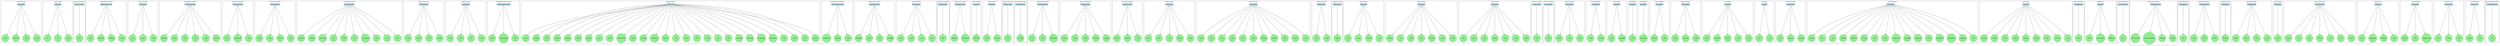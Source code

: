 digraph CallGraph {
ranksep=5;
nodesep=0.5;
node [fontname=Arial];
edge [fontname=Arial];
subgraph cluster_ActorsController {
	label="ActorsController";
ActorsController -> Graph_ActorsController_0;
ActorsController [shape=box, style=filled, fillcolor=lightblue  , color=white];
Graph_ActorsController_0 [shape=circle, style=filled , fillcolor=lightgreen , label=_Graph , width=1.5, height=0.5 , color=white]; 
ActorsController -> Document_ActorsController_1;
ActorsController [shape=box, style=filled, fillcolor=lightblue  , color=white];
Document_ActorsController_1 [shape=circle, style=filled , fillcolor=lightgreen , label=_Document , width=1.5, height=0.5 , color=white]; 
ActorsController -> User_ActorsController_2;
ActorsController [shape=box, style=filled, fillcolor=lightblue  , color=white];
User_ActorsController_2 [shape=circle, style=filled , fillcolor=lightgreen , label=_User , width=1.5, height=0.5 , color=white]; 
ActorsController -> Group_ActorsController_3;
ActorsController [shape=box, style=filled, fillcolor=lightblue  , color=white];
Group_ActorsController_3 [shape=circle, style=filled , fillcolor=lightgreen , label=_Group , width=1.5, height=0.5 , color=white]; 
}
subgraph cluster_ActsController {
	label="ActsController";
ActsController -> Act_ActsController_0;
ActsController [shape=box, style=filled, fillcolor=lightblue  , color=white];
Act_ActsController_0 [shape=circle, style=filled , fillcolor=lightgreen , label=_Act , width=1.5, height=0.5 , color=white]; 
ActsController -> Act_ActsController_1;
ActsController [shape=box, style=filled, fillcolor=lightblue  , color=white];
Act_ActsController_1 [shape=circle, style=filled , fillcolor=lightgreen , label=_Act , width=1.5, height=0.5 , color=white]; 
ActsController -> Event_ActsController_2;
ActsController [shape=box, style=filled, fillcolor=lightblue  , color=white];
Event_ActsController_2 [shape=circle, style=filled , fillcolor=lightgreen , label=_Event , width=1.5, height=0.5 , color=white]; 
}
subgraph cluster_ApproversController {
	label="ApproversController";
ApproversController -> User_ApproversController_0;
ApproversController [shape=box, style=filled, fillcolor=lightblue  , color=white];
User_ApproversController_0 [shape=circle, style=filled , fillcolor=lightgreen , label=_User , width=1.5, height=0.5 , color=white]; 
}
subgraph cluster_AttachmentsController {
	label="AttachmentsController";
}
subgraph cluster_AuditElementsController {
	label="AuditElementsController";
AuditElementsController -> Audit_AuditElementsController_0;
AuditElementsController [shape=box, style=filled, fillcolor=lightblue  , color=white];
Audit_AuditElementsController_0 [shape=circle, style=filled , fillcolor=lightgreen , label=_Audit , width=1.5, height=0.5 , color=white]; 
AuditElementsController -> AuditElement_AuditElementsController_1;
AuditElementsController [shape=box, style=filled, fillcolor=lightblue  , color=white];
AuditElement_AuditElementsController_1 [shape=circle, style=filled , fillcolor=lightgreen , label=_AuditElement , width=1.5, height=0.5 , color=white]; 
AuditElementsController -> FieldValue_AuditElementsController_2;
AuditElementsController [shape=box, style=filled, fillcolor=lightblue  , color=white];
FieldValue_AuditElementsController_2 [shape=circle, style=filled , fillcolor=lightgreen , label=_FieldValue , width=1.5, height=0.5 , color=white]; 
AuditElementsController -> User_AuditElementsController_3;
AuditElementsController [shape=box, style=filled, fillcolor=lightblue  , color=white];
User_AuditElementsController_3 [shape=circle, style=filled , fillcolor=lightgreen , label=_User , width=1.5, height=0.5 , color=white]; 
}
subgraph cluster_AuditsController {
	label="AuditsController";
AuditsController -> Audit_AuditsController_0;
AuditsController [shape=box, style=filled, fillcolor=lightblue  , color=white];
Audit_AuditsController_0 [shape=circle, style=filled , fillcolor=lightgreen , label=_Audit , width=1.5, height=0.5 , color=white]; 
AuditsController -> Audit_AuditsController_1;
AuditsController [shape=box, style=filled, fillcolor=lightblue  , color=white];
Audit_AuditsController_1 [shape=circle, style=filled , fillcolor=lightgreen , label=_Audit , width=1.5, height=0.5 , color=white]; 
AuditsController -> Event_AuditsController_2;
AuditsController [shape=box, style=filled, fillcolor=lightblue  , color=white];
Event_AuditsController_2 [shape=circle, style=filled , fillcolor=lightgreen , label=_Event , width=1.5, height=0.5 , color=white]; 
}
subgraph cluster_CentralDashboardController {
	label="CentralDashboardController";
}
subgraph cluster_ContributionsController {
	label="ContributionsController";
ContributionsController -> Contribution_ContributionsController_0;
ContributionsController [shape=box, style=filled, fillcolor=lightblue  , color=white];
Contribution_ContributionsController_0 [shape=circle, style=filled , fillcolor=lightgreen , label=_Contribution , width=1.5, height=0.5 , color=white]; 
ContributionsController -> Graph_ContributionsController_1;
ContributionsController [shape=box, style=filled, fillcolor=lightblue  , color=white];
Graph_ContributionsController_1 [shape=circle, style=filled , fillcolor=lightgreen , label=_Graph , width=1.5, height=0.5 , color=white]; 
ContributionsController -> Event_ContributionsController_2;
ContributionsController [shape=box, style=filled, fillcolor=lightblue  , color=white];
Event_ContributionsController_2 [shape=circle, style=filled , fillcolor=lightgreen , label=_Event , width=1.5, height=0.5 , color=white]; 
ContributionsController -> Act_ContributionsController_3;
ContributionsController [shape=box, style=filled, fillcolor=lightblue  , color=white];
Act_ContributionsController_3 [shape=circle, style=filled , fillcolor=lightgreen , label=_Act , width=1.5, height=0.5 , color=white]; 
ContributionsController -> Audit_ContributionsController_4;
ContributionsController [shape=box, style=filled, fillcolor=lightblue  , color=white];
Audit_ContributionsController_4 [shape=circle, style=filled , fillcolor=lightgreen , label=_Audit , width=1.5, height=0.5 , color=white]; 
ContributionsController -> Document_ContributionsController_5;
ContributionsController [shape=box, style=filled, fillcolor=lightblue  , color=white];
Document_ContributionsController_5 [shape=circle, style=filled , fillcolor=lightgreen , label=_Document , width=1.5, height=0.5 , color=white]; 
}
subgraph cluster_ContributorsController {
	label="ContributorsController";
ContributorsController -> User_ContributorsController_0;
ContributorsController [shape=box, style=filled, fillcolor=lightblue  , color=white];
User_ContributorsController_0 [shape=circle, style=filled , fillcolor=lightgreen , label=_User , width=1.5, height=0.5 , color=white]; 
ContributorsController -> NewNotification_ContributorsController_1;
ContributorsController [shape=box, style=filled, fillcolor=lightblue  , color=white];
NewNotification_ContributorsController_1 [shape=circle, style=filled , fillcolor=lightgreen , label=_NewNotification , width=1.5, height=0.5 , color=white]; 
ContributorsController -> User_ContributorsController_2;
ContributorsController [shape=box, style=filled, fillcolor=lightblue  , color=white];
User_ContributorsController_2 [shape=circle, style=filled , fillcolor=lightgreen , label=_User , width=1.5, height=0.5 , color=white]; 
}
subgraph cluster_DashboardController {
	label="DashboardController";
}
subgraph cluster_DirectoriesController {
	label="DirectoriesController";
DirectoriesController -> Directory_DirectoriesController_0;
DirectoriesController [shape=box, style=filled, fillcolor=lightblue  , color=white];
Directory_DirectoriesController_0 [shape=circle, style=filled , fillcolor=lightgreen , label=_Directory , width=1.5, height=0.5 , color=white]; 
DirectoriesController -> Graph_DirectoriesController_1;
DirectoriesController [shape=box, style=filled, fillcolor=lightblue  , color=white];
Graph_DirectoriesController_1 [shape=circle, style=filled , fillcolor=lightgreen , label=_Graph , width=1.5, height=0.5 , color=white]; 
DirectoriesController -> Document_DirectoriesController_2;
DirectoriesController [shape=box, style=filled, fillcolor=lightblue  , color=white];
Document_DirectoriesController_2 [shape=circle, style=filled , fillcolor=lightgreen , label=_Document , width=1.5, height=0.5 , color=white]; 
DirectoriesController -> Group_DirectoriesController_3;
DirectoriesController [shape=box, style=filled, fillcolor=lightblue  , color=white];
Group_DirectoriesController_3 [shape=circle, style=filled , fillcolor=lightgreen , label=_Group , width=1.5, height=0.5 , color=white]; 
}
subgraph cluster_DocumentsController {
	label="DocumentsController";
DocumentsController -> Document_DocumentsController_0;
DocumentsController [shape=box, style=filled, fillcolor=lightblue  , color=white];
Document_DocumentsController_0 [shape=circle, style=filled , fillcolor=lightgreen , label=_Document , width=1.5, height=0.5 , color=white]; 
DocumentsController -> Document_DocumentsController_1;
DocumentsController [shape=box, style=filled, fillcolor=lightblue  , color=white];
Document_DocumentsController_1 [shape=circle, style=filled , fillcolor=lightgreen , label=_Document , width=1.5, height=0.5 , color=white]; 
DocumentsController -> DocumentsLog_DocumentsController_2;
DocumentsController [shape=box, style=filled, fillcolor=lightblue  , color=white];
DocumentsLog_DocumentsController_2 [shape=circle, style=filled , fillcolor=lightgreen , label=_DocumentsLog , width=1.5, height=0.5 , color=white]; 
DocumentsController -> User_DocumentsController_3;
DocumentsController [shape=box, style=filled, fillcolor=lightblue  , color=white];
User_DocumentsController_3 [shape=circle, style=filled , fillcolor=lightgreen , label=_User , width=1.5, height=0.5 , color=white]; 
DocumentsController -> Group_DocumentsController_4;
DocumentsController [shape=box, style=filled, fillcolor=lightblue  , color=white];
Group_DocumentsController_4 [shape=circle, style=filled , fillcolor=lightgreen , label=_Group , width=1.5, height=0.5 , color=white]; 
DocumentsController -> Tag_DocumentsController_5;
DocumentsController [shape=box, style=filled, fillcolor=lightblue  , color=white];
Tag_DocumentsController_5 [shape=circle, style=filled , fillcolor=lightgreen , label=_Tag , width=1.5, height=0.5 , color=white]; 
DocumentsController -> Groupdocument_DocumentsController_6;
DocumentsController [shape=box, style=filled, fillcolor=lightblue  , color=white];
Groupdocument_DocumentsController_6 [shape=circle, style=filled , fillcolor=lightgreen , label=_Groupdocument , width=1.5, height=0.5 , color=white]; 
DocumentsController -> Event_DocumentsController_7;
DocumentsController [shape=box, style=filled, fillcolor=lightblue  , color=white];
Event_DocumentsController_7 [shape=circle, style=filled , fillcolor=lightgreen , label=_Event , width=1.5, height=0.5 , color=white]; 
DocumentsController -> Act_DocumentsController_8;
DocumentsController [shape=box, style=filled, fillcolor=lightblue  , color=white];
Act_DocumentsController_8 [shape=circle, style=filled , fillcolor=lightgreen , label=_Act , width=1.5, height=0.5 , color=white]; 
DocumentsController -> Risk_DocumentsController_9;
DocumentsController [shape=box, style=filled, fillcolor=lightblue  , color=white];
Risk_DocumentsController_9 [shape=circle, style=filled , fillcolor=lightgreen , label=_Risk , width=1.5, height=0.5 , color=white]; 
}
subgraph cluster_ElementsController {
	label="ElementsController";
ElementsController -> Graph_ElementsController_0;
ElementsController [shape=box, style=filled, fillcolor=lightblue  , color=white];
Graph_ElementsController_0 [shape=circle, style=filled , fillcolor=lightgreen , label=_Graph , width=1.5, height=0.5 , color=white]; 
ElementsController -> Element_ElementsController_1;
ElementsController [shape=box, style=filled, fillcolor=lightblue  , color=white];
Element_ElementsController_1 [shape=circle, style=filled , fillcolor=lightgreen , label=_Element , width=1.5, height=0.5 , color=white]; 
ElementsController -> Color_ElementsController_2;
ElementsController [shape=box, style=filled, fillcolor=lightblue  , color=white];
Color_ElementsController_2 [shape=circle, style=filled , fillcolor=lightgreen , label=_Color , width=1.5, height=0.5 , color=white]; 
ElementsController -> Pastille_ElementsController_3;
ElementsController [shape=box, style=filled, fillcolor=lightblue  , color=white];
Pastille_ElementsController_3 [shape=circle, style=filled , fillcolor=lightgreen , label=_Pastille , width=1.5, height=0.5 , color=white]; 
}
subgraph cluster_EventsController {
	label="EventsController";
EventsController -> Event_EventsController_0;
EventsController [shape=box, style=filled, fillcolor=lightblue  , color=white];
Event_EventsController_0 [shape=circle, style=filled , fillcolor=lightgreen , label=_Event , width=1.5, height=0.5 , color=white]; 
EventsController -> Event_EventsController_1;
EventsController [shape=box, style=filled, fillcolor=lightblue  , color=white];
Event_EventsController_1 [shape=circle, style=filled , fillcolor=lightgreen , label=_Event , width=1.5, height=0.5 , color=white]; 
EventsController -> Act_EventsController_2;
EventsController [shape=box, style=filled, fillcolor=lightblue  , color=white];
Act_EventsController_2 [shape=circle, style=filled , fillcolor=lightgreen , label=_Act , width=1.5, height=0.5 , color=white]; 
EventsController -> Audit_EventsController_3;
EventsController [shape=box, style=filled, fillcolor=lightblue  , color=white];
Audit_EventsController_3 [shape=circle, style=filled , fillcolor=lightgreen , label=_Audit , width=1.5, height=0.5 , color=white]; 
}
subgraph cluster_FavoritesController {
	label="FavoritesController";
}
subgraph cluster_GraphBackgroundsController {
	label="GraphBackgroundsController";
GraphBackgroundsController -> Graph_GraphBackgroundsController_0;
GraphBackgroundsController [shape=box, style=filled, fillcolor=lightblue  , color=white];
Graph_GraphBackgroundsController_0 [shape=circle, style=filled , fillcolor=lightgreen , label=_Graph , width=1.5, height=0.5 , color=white]; 
GraphBackgroundsController -> GraphBackground_GraphBackgroundsController_1;
GraphBackgroundsController [shape=box, style=filled, fillcolor=lightblue  , color=white];
GraphBackground_GraphBackgroundsController_1 [shape=circle, style=filled , fillcolor=lightgreen , label=_GraphBackground , width=1.5, height=0.5 , color=white]; 
GraphBackgroundsController -> Color_GraphBackgroundsController_2;
GraphBackgroundsController [shape=box, style=filled, fillcolor=lightblue  , color=white];
Color_GraphBackgroundsController_2 [shape=circle, style=filled , fillcolor=lightgreen , label=_Color , width=1.5, height=0.5 , color=white]; 
}
subgraph cluster_GraphqlController {
	label="GraphqlController";
}
subgraph cluster_GraphsController {
	label="GraphsController";
GraphsController -> Graph_GraphsController_0;
GraphsController [shape=box, style=filled, fillcolor=lightblue  , color=white];
Graph_GraphsController_0 [shape=circle, style=filled , fillcolor=lightgreen , label=_Graph , width=1.5, height=0.5 , color=white]; 
GraphsController -> Contribution_GraphsController_1;
GraphsController [shape=box, style=filled, fillcolor=lightblue  , color=white];
Contribution_GraphsController_1 [shape=circle, style=filled , fillcolor=lightgreen , label=_Contribution , width=1.5, height=0.5 , color=white]; 
GraphsController -> Graph_GraphsController_2;
GraphsController [shape=box, style=filled, fillcolor=lightblue  , color=white];
Graph_GraphsController_2 [shape=circle, style=filled , fillcolor=lightgreen , label=_Graph , width=1.5, height=0.5 , color=white]; 
GraphsController -> Model_GraphsController_3;
GraphsController [shape=box, style=filled, fillcolor=lightblue  , color=white];
Model_GraphsController_3 [shape=circle, style=filled , fillcolor=lightgreen , label=_Model , width=1.5, height=0.5 , color=white]; 
GraphsController -> GraphsLog_GraphsController_4;
GraphsController [shape=box, style=filled, fillcolor=lightblue  , color=white];
GraphsLog_GraphsController_4 [shape=circle, style=filled , fillcolor=lightgreen , label=_GraphsLog , width=1.5, height=0.5 , color=white]; 
GraphsController -> Element_GraphsController_5;
GraphsController [shape=box, style=filled, fillcolor=lightblue  , color=white];
Element_GraphsController_5 [shape=circle, style=filled , fillcolor=lightgreen , label=_Element , width=1.5, height=0.5 , color=white]; 
GraphsController -> Element_GraphsController_6;
GraphsController [shape=box, style=filled, fillcolor=lightblue  , color=white];
Element_GraphsController_6 [shape=circle, style=filled , fillcolor=lightgreen , label=_Element , width=1.5, height=0.5 , color=white]; 
GraphsController -> Lane_GraphsController_7;
GraphsController [shape=box, style=filled, fillcolor=lightblue  , color=white];
Lane_GraphsController_7 [shape=circle, style=filled , fillcolor=lightgreen , label=_Lane , width=1.5, height=0.5 , color=white]; 
GraphsController -> Arrow_GraphsController_8;
GraphsController [shape=box, style=filled, fillcolor=lightblue  , color=white];
Arrow_GraphsController_8 [shape=circle, style=filled , fillcolor=lightgreen , label=_Arrow , width=1.5, height=0.5 , color=white]; 
GraphsController -> GraphBackground_GraphsController_9;
GraphsController [shape=box, style=filled, fillcolor=lightblue  , color=white];
GraphBackground_GraphsController_9 [shape=circle, style=filled , fillcolor=lightgreen , label=_GraphBackground , width=1.5, height=0.5 , color=white]; 
GraphsController -> Pastille_GraphsController_10;
GraphsController [shape=box, style=filled, fillcolor=lightblue  , color=white];
Pastille_GraphsController_10 [shape=circle, style=filled , fillcolor=lightgreen , label=_Pastille , width=1.5, height=0.5 , color=white]; 
GraphsController -> Groupgraph_GraphsController_11;
GraphsController [shape=box, style=filled, fillcolor=lightblue  , color=white];
Groupgraph_GraphsController_11 [shape=circle, style=filled , fillcolor=lightgreen , label=_Groupgraph , width=1.5, height=0.5 , color=white]; 
GraphsController -> Groupdocument_GraphsController_12;
GraphsController [shape=box, style=filled, fillcolor=lightblue  , color=white];
Groupdocument_GraphsController_12 [shape=circle, style=filled , fillcolor=lightgreen , label=_Groupdocument , width=1.5, height=0.5 , color=white]; 
GraphsController -> Document_GraphsController_13;
GraphsController [shape=box, style=filled, fillcolor=lightblue  , color=white];
Document_GraphsController_13 [shape=circle, style=filled , fillcolor=lightgreen , label=_Document , width=1.5, height=0.5 , color=white]; 
GraphsController -> Tag_GraphsController_14;
GraphsController [shape=box, style=filled, fillcolor=lightblue  , color=white];
Tag_GraphsController_14 [shape=circle, style=filled , fillcolor=lightgreen , label=_Tag , width=1.5, height=0.5 , color=white]; 
GraphsController -> User_GraphsController_15;
GraphsController [shape=box, style=filled, fillcolor=lightblue  , color=white];
User_GraphsController_15 [shape=circle, style=filled , fillcolor=lightgreen , label=_User , width=1.5, height=0.5 , color=white]; 
GraphsController -> Group_GraphsController_16;
GraphsController [shape=box, style=filled, fillcolor=lightblue  , color=white];
Group_GraphsController_16 [shape=circle, style=filled , fillcolor=lightgreen , label=_Group , width=1.5, height=0.5 , color=white]; 
GraphsController -> Event_GraphsController_17;
GraphsController [shape=box, style=filled, fillcolor=lightblue  , color=white];
Event_GraphsController_17 [shape=circle, style=filled , fillcolor=lightgreen , label=_Event , width=1.5, height=0.5 , color=white]; 
GraphsController -> Act_GraphsController_18;
GraphsController [shape=box, style=filled, fillcolor=lightblue  , color=white];
Act_GraphsController_18 [shape=circle, style=filled , fillcolor=lightgreen , label=_Act , width=1.5, height=0.5 , color=white]; 
GraphsController -> Risk_GraphsController_19;
GraphsController [shape=box, style=filled, fillcolor=lightblue  , color=white];
Risk_GraphsController_19 [shape=circle, style=filled , fillcolor=lightgreen , label=_Risk , width=1.5, height=0.5 , color=white]; 
GraphsController -> GraphsViewer_GraphsController_20;
GraphsController [shape=box, style=filled, fillcolor=lightblue  , color=white];
GraphsViewer_GraphsController_20 [shape=circle, style=filled , fillcolor=lightgreen , label=_GraphsViewer , width=1.5, height=0.5 , color=white]; 
GraphsController -> GraphsVerifier_GraphsController_21;
GraphsController [shape=box, style=filled, fillcolor=lightblue  , color=white];
GraphsVerifier_GraphsController_21 [shape=circle, style=filled , fillcolor=lightgreen , label=_GraphsVerifier , width=1.5, height=0.5 , color=white]; 
GraphsController -> GraphsApprover_GraphsController_22;
GraphsController [shape=box, style=filled, fillcolor=lightblue  , color=white];
GraphsApprover_GraphsController_22 [shape=circle, style=filled , fillcolor=lightgreen , label=_GraphsApprover , width=1.5, height=0.5 , color=white]; 
GraphsController -> GraphPublisher_GraphsController_23;
GraphsController [shape=box, style=filled, fillcolor=lightblue  , color=white];
GraphPublisher_GraphsController_23 [shape=circle, style=filled , fillcolor=lightgreen , label=_GraphPublisher , width=1.5, height=0.5 , color=white]; 
GraphsController -> Color_GraphsController_24;
GraphsController [shape=box, style=filled, fillcolor=lightblue  , color=white];
Color_GraphsController_24 [shape=circle, style=filled , fillcolor=lightgreen , label=_Color , width=1.5, height=0.5 , color=white]; 
GraphsController -> Pastille_GraphsController_25;
GraphsController [shape=box, style=filled, fillcolor=lightblue  , color=white];
Pastille_GraphsController_25 [shape=circle, style=filled , fillcolor=lightgreen , label=_Pastille , width=1.5, height=0.5 , color=white]; 
GraphsController -> Role_GraphsController_26;
GraphsController [shape=box, style=filled, fillcolor=lightblue  , color=white];
Role_GraphsController_26 [shape=circle, style=filled , fillcolor=lightgreen , label=_Role , width=1.5, height=0.5 , color=white]; 
GraphsController -> Resource_GraphsController_27;
GraphsController [shape=box, style=filled, fillcolor=lightblue  , color=white];
Resource_GraphsController_27 [shape=circle, style=filled , fillcolor=lightgreen , label=_Resource , width=1.5, height=0.5 , color=white]; 
}
subgraph cluster_GroupdocumentsController {
	label="GroupdocumentsController";
GroupdocumentsController -> Groupdocument_GroupdocumentsController_0;
GroupdocumentsController [shape=box, style=filled, fillcolor=lightblue  , color=white];
Groupdocument_GroupdocumentsController_0 [shape=circle, style=filled , fillcolor=lightgreen , label=_Groupdocument , width=1.5, height=0.5 , color=white]; 
GroupdocumentsController -> Document_GroupdocumentsController_1;
GroupdocumentsController [shape=box, style=filled, fillcolor=lightblue  , color=white];
Document_GroupdocumentsController_1 [shape=circle, style=filled , fillcolor=lightgreen , label=_Document , width=1.5, height=0.5 , color=white]; 
GroupdocumentsController -> Event_GroupdocumentsController_2;
GroupdocumentsController [shape=box, style=filled, fillcolor=lightblue  , color=white];
Event_GroupdocumentsController_2 [shape=circle, style=filled , fillcolor=lightgreen , label=_Event , width=1.5, height=0.5 , color=white]; 
}
subgraph cluster_GroupgraphsController {
	label="GroupgraphsController";
GroupgraphsController -> Groupgraph_GroupgraphsController_0;
GroupgraphsController [shape=box, style=filled, fillcolor=lightblue  , color=white];
Groupgraph_GroupgraphsController_0 [shape=circle, style=filled , fillcolor=lightgreen , label=_Groupgraph , width=1.5, height=0.5 , color=white]; 
GroupgraphsController -> Graph_GroupgraphsController_1;
GroupgraphsController [shape=box, style=filled, fillcolor=lightblue  , color=white];
Graph_GroupgraphsController_1 [shape=circle, style=filled , fillcolor=lightgreen , label=_Graph , width=1.5, height=0.5 , color=white]; 
GroupgraphsController -> Event_GroupgraphsController_2;
GroupgraphsController [shape=box, style=filled, fillcolor=lightblue  , color=white];
Event_GroupgraphsController_2 [shape=circle, style=filled , fillcolor=lightgreen , label=_Event , width=1.5, height=0.5 , color=white]; 
GroupgraphsController -> Groupgraph_GroupgraphsController_3;
GroupgraphsController [shape=box, style=filled, fillcolor=lightblue  , color=white];
Groupgraph_GroupgraphsController_3 [shape=circle, style=filled , fillcolor=lightgreen , label=_Groupgraph , width=1.5, height=0.5 , color=white]; 
}
subgraph cluster_GroupsController {
	label="GroupsController";
GroupsController -> Group_GroupsController_0;
GroupsController [shape=box, style=filled, fillcolor=lightblue  , color=white];
Group_GroupsController_0 [shape=circle, style=filled , fillcolor=lightgreen , label=_Group , width=1.5, height=0.5 , color=white]; 
GroupsController -> Group_GroupsController_1;
GroupsController [shape=box, style=filled, fillcolor=lightblue  , color=white];
Group_GroupsController_1 [shape=circle, style=filled , fillcolor=lightgreen , label=_Group , width=1.5, height=0.5 , color=white]; 
GroupsController -> User_GroupsController_2;
GroupsController [shape=box, style=filled, fillcolor=lightblue  , color=white];
User_GroupsController_2 [shape=circle, style=filled , fillcolor=lightgreen , label=_User , width=1.5, height=0.5 , color=white]; 
GroupsController -> User_GroupsController_3;
GroupsController [shape=box, style=filled, fillcolor=lightblue  , color=white];
User_GroupsController_3 [shape=circle, style=filled , fillcolor=lightgreen , label=_User , width=1.5, height=0.5 , color=white]; 
}
subgraph cluster_InvitationsController {
	label="InvitationsController";
InvitationsController -> User_InvitationsController_0;
InvitationsController [shape=box, style=filled, fillcolor=lightblue  , color=white];
User_InvitationsController_0 [shape=circle, style=filled , fillcolor=lightgreen , label=_User , width=1.5, height=0.5 , color=white]; 
}
subgraph cluster_LdapSettingsController {
	label="LdapSettingsController";
}
subgraph cluster_LoginsController {
	label="LoginsController";
}
subgraph cluster_MissingTranslationsController {
	label="MissingTranslationsController";
}
subgraph cluster_NotificationsController {
	label="NotificationsController";
NotificationsController -> Notification_NotificationsController_0;
NotificationsController [shape=box, style=filled, fillcolor=lightblue  , color=white];
Notification_NotificationsController_0 [shape=circle, style=filled , fillcolor=lightgreen , label=_Notification , width=1.5, height=0.5 , color=white]; 
NotificationsController -> NewNotification_NotificationsController_1;
NotificationsController [shape=box, style=filled, fillcolor=lightblue  , color=white];
NewNotification_NotificationsController_1 [shape=circle, style=filled , fillcolor=lightgreen , label=_NewNotification , width=1.5, height=0.5 , color=white]; 
}
subgraph cluster_PartialsController {
	label="PartialsController";
}
subgraph cluster_PasswordsController {
	label="PasswordsController";
}
subgraph cluster_PilotController {
	label="PilotController";
PilotController -> Document_PilotController_0;
PilotController [shape=box, style=filled, fillcolor=lightblue  , color=white];
Document_PilotController_0 [shape=circle, style=filled , fillcolor=lightgreen , label=_Document , width=1.5, height=0.5 , color=white]; 
}
subgraph cluster_PrintController {
	label="PrintController";
PrintController -> Graph_PrintController_0;
PrintController [shape=box, style=filled, fillcolor=lightblue  , color=white];
Graph_PrintController_0 [shape=circle, style=filled , fillcolor=lightgreen , label=_Graph , width=1.5, height=0.5 , color=white]; 
PrintController -> Document_PrintController_1;
PrintController [shape=box, style=filled, fillcolor=lightblue  , color=white];
Document_PrintController_1 [shape=circle, style=filled , fillcolor=lightgreen , label=_Document , width=1.5, height=0.5 , color=white]; 
}
subgraph cluster_PublisherController {
	label="PublisherController";
PublisherController -> User_PublisherController_0;
PublisherController [shape=box, style=filled, fillcolor=lightblue  , color=white];
User_PublisherController_0 [shape=circle, style=filled , fillcolor=lightgreen , label=_User , width=1.5, height=0.5 , color=white]; 
}
subgraph cluster_RecordingsController {
	label="RecordingsController";
RecordingsController -> Recording_RecordingsController_0;
RecordingsController [shape=box, style=filled, fillcolor=lightblue  , color=white];
Recording_RecordingsController_0 [shape=circle, style=filled , fillcolor=lightgreen , label=_Recording , width=1.5, height=0.5 , color=white]; 
}
subgraph cluster_RegistrationsController {
	label="RegistrationsController";
RegistrationsController -> User_RegistrationsController_0;
RegistrationsController [shape=box, style=filled, fillcolor=lightblue  , color=white];
User_RegistrationsController_0 [shape=circle, style=filled , fillcolor=lightgreen , label=_User , width=1.5, height=0.5 , color=white]; 
RegistrationsController -> User_RegistrationsController_1;
RegistrationsController [shape=box, style=filled, fillcolor=lightblue  , color=white];
User_RegistrationsController_1 [shape=circle, style=filled , fillcolor=lightgreen , label=_User , width=1.5, height=0.5 , color=white]; 
RegistrationsController -> NewNotification_RegistrationsController_2;
RegistrationsController [shape=box, style=filled, fillcolor=lightblue  , color=white];
NewNotification_RegistrationsController_2 [shape=circle, style=filled , fillcolor=lightgreen , label=_NewNotification , width=1.5, height=0.5 , color=white]; 
}
subgraph cluster_RepositoryController {
	label="RepositoryController";
RepositoryController -> Directory_RepositoryController_0;
RepositoryController [shape=box, style=filled, fillcolor=lightblue  , color=white];
Directory_RepositoryController_0 [shape=circle, style=filled , fillcolor=lightgreen , label=_Directory , width=1.5, height=0.5 , color=white]; 
RepositoryController -> Graph_RepositoryController_1;
RepositoryController [shape=box, style=filled, fillcolor=lightblue  , color=white];
Graph_RepositoryController_1 [shape=circle, style=filled , fillcolor=lightgreen , label=_Graph , width=1.5, height=0.5 , color=white]; 
RepositoryController -> Graph_RepositoryController_2;
RepositoryController [shape=box, style=filled, fillcolor=lightblue  , color=white];
Graph_RepositoryController_2 [shape=circle, style=filled , fillcolor=lightgreen , label=_Graph , width=1.5, height=0.5 , color=white]; 
RepositoryController -> Document_RepositoryController_3;
RepositoryController [shape=box, style=filled, fillcolor=lightblue  , color=white];
Document_RepositoryController_3 [shape=circle, style=filled , fillcolor=lightgreen , label=_Document , width=1.5, height=0.5 , color=white]; 
RepositoryController -> Document_RepositoryController_4;
RepositoryController [shape=box, style=filled, fillcolor=lightblue  , color=white];
Document_RepositoryController_4 [shape=circle, style=filled , fillcolor=lightgreen , label=_Document , width=1.5, height=0.5 , color=white]; 
}
subgraph cluster_ResourcesController {
	label="ResourcesController";
ResourcesController -> Resource_ResourcesController_0;
ResourcesController [shape=box, style=filled, fillcolor=lightblue  , color=white];
Resource_ResourcesController_0 [shape=circle, style=filled , fillcolor=lightgreen , label=_Resource , width=1.5, height=0.5 , color=white]; 
ResourcesController -> Resource_ResourcesController_1;
ResourcesController [shape=box, style=filled, fillcolor=lightblue  , color=white];
Resource_ResourcesController_1 [shape=circle, style=filled , fillcolor=lightgreen , label=_Resource , width=1.5, height=0.5 , color=white]; 
ResourcesController -> Tag_ResourcesController_2;
ResourcesController [shape=box, style=filled, fillcolor=lightblue  , color=white];
Tag_ResourcesController_2 [shape=circle, style=filled , fillcolor=lightgreen , label=_Tag , width=1.5, height=0.5 , color=white]; 
}
subgraph cluster_RolesController {
	label="RolesController";
RolesController -> Role_RolesController_0;
RolesController [shape=box, style=filled, fillcolor=lightblue  , color=white];
Role_RolesController_0 [shape=circle, style=filled , fillcolor=lightgreen , label=_Role , width=1.5, height=0.5 , color=white]; 
RolesController -> Role_RolesController_1;
RolesController [shape=box, style=filled, fillcolor=lightblue  , color=white];
Role_RolesController_1 [shape=circle, style=filled , fillcolor=lightgreen , label=_Role , width=1.5, height=0.5 , color=white]; 
RolesController -> Tag_RolesController_2;
RolesController [shape=box, style=filled, fillcolor=lightblue  , color=white];
Tag_RolesController_2 [shape=circle, style=filled , fillcolor=lightgreen , label=_Tag , width=1.5, height=0.5 , color=white]; 
RolesController -> Resource_RolesController_3;
RolesController [shape=box, style=filled, fillcolor=lightblue  , color=white];
Resource_RolesController_3 [shape=circle, style=filled , fillcolor=lightgreen , label=_Resource , width=1.5, height=0.5 , color=white]; 
RolesController -> Graph_RolesController_4;
RolesController [shape=box, style=filled, fillcolor=lightblue  , color=white];
Graph_RolesController_4 [shape=circle, style=filled , fillcolor=lightgreen , label=_Graph , width=1.5, height=0.5 , color=white]; 
}
subgraph cluster_SearchController {
	label="SearchController";
SearchController -> Audit_SearchController_0;
SearchController [shape=box, style=filled, fillcolor=lightblue  , color=white];
Audit_SearchController_0 [shape=circle, style=filled , fillcolor=lightgreen , label=_Audit , width=1.5, height=0.5 , color=white]; 
SearchController -> Act_SearchController_1;
SearchController [shape=box, style=filled, fillcolor=lightblue  , color=white];
Act_SearchController_1 [shape=circle, style=filled , fillcolor=lightgreen , label=_Act , width=1.5, height=0.5 , color=white]; 
SearchController -> Event_SearchController_2;
SearchController [shape=box, style=filled, fillcolor=lightblue  , color=white];
Event_SearchController_2 [shape=circle, style=filled , fillcolor=lightgreen , label=_Event , width=1.5, height=0.5 , color=white]; 
SearchController -> Group_SearchController_3;
SearchController [shape=box, style=filled, fillcolor=lightblue  , color=white];
Group_SearchController_3 [shape=circle, style=filled , fillcolor=lightgreen , label=_Group , width=1.5, height=0.5 , color=white]; 
SearchController -> User_SearchController_4;
SearchController [shape=box, style=filled, fillcolor=lightblue  , color=white];
User_SearchController_4 [shape=circle, style=filled , fillcolor=lightgreen , label=_User , width=1.5, height=0.5 , color=white]; 
SearchController -> Graph_SearchController_5;
SearchController [shape=box, style=filled, fillcolor=lightblue  , color=white];
Graph_SearchController_5 [shape=circle, style=filled , fillcolor=lightgreen , label=_Graph , width=1.5, height=0.5 , color=white]; 
SearchController -> Document_SearchController_6;
SearchController [shape=box, style=filled, fillcolor=lightblue  , color=white];
Document_SearchController_6 [shape=circle, style=filled , fillcolor=lightgreen , label=_Document , width=1.5, height=0.5 , color=white]; 
SearchController -> Directory_SearchController_7;
SearchController [shape=box, style=filled, fillcolor=lightblue  , color=white];
Directory_SearchController_7 [shape=circle, style=filled , fillcolor=lightgreen , label=_Directory , width=1.5, height=0.5 , color=white]; 
SearchController -> Role_SearchController_8;
SearchController [shape=box, style=filled, fillcolor=lightblue  , color=white];
Role_SearchController_8 [shape=circle, style=filled , fillcolor=lightgreen , label=_Role , width=1.5, height=0.5 , color=white]; 
SearchController -> Resource_SearchController_9;
SearchController [shape=box, style=filled, fillcolor=lightblue  , color=white];
Resource_SearchController_9 [shape=circle, style=filled , fillcolor=lightgreen , label=_Resource , width=1.5, height=0.5 , color=white]; 
SearchController -> Tag_SearchController_10;
SearchController [shape=box, style=filled, fillcolor=lightblue  , color=white];
Tag_SearchController_10 [shape=circle, style=filled , fillcolor=lightgreen , label=_Tag , width=1.5, height=0.5 , color=white]; 
}
subgraph cluster_SessionsController {
	label="SessionsController";
}
subgraph cluster_SettingsController {
	label="SettingsController";
SettingsController -> User_SettingsController_0;
SettingsController [shape=box, style=filled, fillcolor=lightblue  , color=white];
User_SettingsController_0 [shape=circle, style=filled , fillcolor=lightgreen , label=_User , width=1.5, height=0.5 , color=white]; 
SettingsController -> Color_SettingsController_1;
SettingsController [shape=box, style=filled, fillcolor=lightblue  , color=white];
Color_SettingsController_1 [shape=circle, style=filled , fillcolor=lightgreen , label=_Color , width=1.5, height=0.5 , color=white]; 
}
subgraph cluster_SignupsController {
	label="SignupsController";
SignupsController -> Signup_SignupsController_0;
SignupsController [shape=box, style=filled, fillcolor=lightblue  , color=white];
Signup_SignupsController_0 [shape=circle, style=filled , fillcolor=lightgreen , label=_Signup , width=1.5, height=0.5 , color=white]; 
}
subgraph cluster_SpaController {
	label="SpaController";
}
subgraph cluster_SsoSettingsController {
	label="SsoSettingsController";
}
subgraph cluster_StoreController {
	label="StoreController";
}
subgraph cluster_TagsController {
	label="TagsController";
TagsController -> Tag_TagsController_0;
TagsController [shape=box, style=filled, fillcolor=lightblue  , color=white];
Tag_TagsController_0 [shape=circle, style=filled , fillcolor=lightgreen , label=_Tag , width=1.5, height=0.5 , color=white]; 
TagsController -> Graph_TagsController_1;
TagsController [shape=box, style=filled, fillcolor=lightblue  , color=white];
Graph_TagsController_1 [shape=circle, style=filled , fillcolor=lightgreen , label=_Graph , width=1.5, height=0.5 , color=white]; 
TagsController -> Document_TagsController_2;
TagsController [shape=box, style=filled, fillcolor=lightblue  , color=white];
Document_TagsController_2 [shape=circle, style=filled , fillcolor=lightgreen , label=_Document , width=1.5, height=0.5 , color=white]; 
TagsController -> Tag_TagsController_3;
TagsController [shape=box, style=filled, fillcolor=lightblue  , color=white];
Tag_TagsController_3 [shape=circle, style=filled , fillcolor=lightgreen , label=_Tag , width=1.5, height=0.5 , color=white]; 
}
subgraph cluster_TasksController {
	label="TasksController";
TasksController -> TaskFlag_TasksController_0;
TasksController [shape=box, style=filled, fillcolor=lightblue  , color=white];
TaskFlag_TasksController_0 [shape=circle, style=filled , fillcolor=lightgreen , label=_TaskFlag , width=1.5, height=0.5 , color=white]; 
TasksController -> Act_TasksController_1;
TasksController [shape=box, style=filled, fillcolor=lightblue  , color=white];
Act_TasksController_1 [shape=circle, style=filled , fillcolor=lightgreen , label=_Act , width=1.5, height=0.5 , color=white]; 
TasksController -> Audit_TasksController_2;
TasksController [shape=box, style=filled, fillcolor=lightblue  , color=white];
Audit_TasksController_2 [shape=circle, style=filled , fillcolor=lightgreen , label=_Audit , width=1.5, height=0.5 , color=white]; 
TasksController -> Audit_TasksController_3;
TasksController [shape=box, style=filled, fillcolor=lightblue  , color=white];
Audit_TasksController_3 [shape=circle, style=filled , fillcolor=lightgreen , label=_Audit , width=1.5, height=0.5 , color=white]; 
TasksController -> Document_TasksController_4;
TasksController [shape=box, style=filled, fillcolor=lightblue  , color=white];
Document_TasksController_4 [shape=circle, style=filled , fillcolor=lightgreen , label=_Document , width=1.5, height=0.5 , color=white]; 
TasksController -> Event_TasksController_5;
TasksController [shape=box, style=filled, fillcolor=lightblue  , color=white];
Event_TasksController_5 [shape=circle, style=filled , fillcolor=lightgreen , label=_Event , width=1.5, height=0.5 , color=white]; 
TasksController -> Graph_TasksController_6;
TasksController [shape=box, style=filled, fillcolor=lightblue  , color=white];
Graph_TasksController_6 [shape=circle, style=filled , fillcolor=lightgreen , label=_Graph , width=1.5, height=0.5 , color=white]; 
}
subgraph cluster_UsersController {
	label="UsersController";
UsersController -> User_UsersController_0;
UsersController [shape=box, style=filled, fillcolor=lightblue  , color=white];
User_UsersController_0 [shape=circle, style=filled , fillcolor=lightgreen , label=_User , width=1.5, height=0.5 , color=white]; 
UsersController -> User_UsersController_1;
UsersController [shape=box, style=filled, fillcolor=lightblue  , color=white];
User_UsersController_1 [shape=circle, style=filled , fillcolor=lightgreen , label=_User , width=1.5, height=0.5 , color=white]; 
UsersController -> Task_UsersController_2;
UsersController [shape=box, style=filled, fillcolor=lightblue  , color=white];
Task_UsersController_2 [shape=circle, style=filled , fillcolor=lightgreen , label=_Task , width=1.5, height=0.5 , color=white]; 
UsersController -> Group_UsersController_3;
UsersController [shape=box, style=filled, fillcolor=lightblue  , color=white];
Group_UsersController_3 [shape=circle, style=filled , fillcolor=lightgreen , label=_Group , width=1.5, height=0.5 , color=white]; 
UsersController -> Role_UsersController_4;
UsersController [shape=box, style=filled, fillcolor=lightblue  , color=white];
Role_UsersController_4 [shape=circle, style=filled , fillcolor=lightgreen , label=_Role , width=1.5, height=0.5 , color=white]; 
UsersController -> Graph_UsersController_5;
UsersController [shape=box, style=filled, fillcolor=lightblue  , color=white];
Graph_UsersController_5 [shape=circle, style=filled , fillcolor=lightgreen , label=_Graph , width=1.5, height=0.5 , color=white]; 
UsersController -> Role_UsersController_6;
UsersController [shape=box, style=filled, fillcolor=lightblue  , color=white];
Role_UsersController_6 [shape=circle, style=filled , fillcolor=lightgreen , label=_Role , width=1.5, height=0.5 , color=white]; 
}
subgraph cluster_VerifiersController {
	label="VerifiersController";
VerifiersController -> User_VerifiersController_0;
VerifiersController [shape=box, style=filled, fillcolor=lightblue  , color=white];
User_VerifiersController_0 [shape=circle, style=filled , fillcolor=lightgreen , label=_User , width=1.5, height=0.5 , color=white]; 
}
subgraph cluster_ViewersController {
	label="ViewersController";
ViewersController -> Role_ViewersController_0;
ViewersController [shape=box, style=filled, fillcolor=lightblue  , color=white];
Role_ViewersController_0 [shape=circle, style=filled , fillcolor=lightgreen , label=_Role , width=1.5, height=0.5 , color=white]; 
}
subgraph cluster_CustomersHelper {
	label="CustomersHelper";
}
subgraph cluster_ConnectionsHelper {
	label="ConnectionsHelper";
}
subgraph cluster_GraphsHelper {
	label="GraphsHelper";
}
subgraph cluster_ApplicationHelper {
	label="ApplicationHelper";
ApplicationHelper -> Model_ApplicationHelper_0;
ApplicationHelper [shape=box, style=filled, fillcolor=lightblue  , color=white];
Model_ApplicationHelper_0 [shape=circle, style=filled , fillcolor=lightgreen , label=_Model , width=1.5, height=0.5 , color=white]; 
ApplicationHelper -> Tag_ApplicationHelper_1;
ApplicationHelper [shape=box, style=filled, fillcolor=lightblue  , color=white];
Tag_ApplicationHelper_1 [shape=circle, style=filled , fillcolor=lightgreen , label=_Tag , width=1.5, height=0.5 , color=white]; 
ApplicationHelper -> User_ApplicationHelper_2;
ApplicationHelper [shape=box, style=filled, fillcolor=lightblue  , color=white];
User_ApplicationHelper_2 [shape=circle, style=filled , fillcolor=lightgreen , label=_User , width=1.5, height=0.5 , color=white]; 
}
subgraph cluster_AttachmentsHelper {
	label="AttachmentsHelper";
}
subgraph cluster_CustomerSettingHelper {
	label="CustomerSettingHelper";
}
subgraph cluster_DirectoriesHelper {
	label="DirectoriesHelper";
DirectoriesHelper -> Graph_DirectoriesHelper_0;
DirectoriesHelper [shape=box, style=filled, fillcolor=lightblue  , color=white];
Graph_DirectoriesHelper_0 [shape=circle, style=filled , fillcolor=lightgreen , label=_Graph , width=1.5, height=0.5 , color=white]; 
DirectoriesHelper -> Document_DirectoriesHelper_1;
DirectoriesHelper [shape=box, style=filled, fillcolor=lightblue  , color=white];
Document_DirectoriesHelper_1 [shape=circle, style=filled , fillcolor=lightgreen , label=_Document , width=1.5, height=0.5 , color=white]; 
}
subgraph cluster_DocumentsHelper {
	label="DocumentsHelper";
}
subgraph cluster_GraphqlHelper {
	label="GraphqlHelper";
}
subgraph cluster_GraphsHelper {
	label="GraphsHelper";
GraphsHelper -> Graph_GraphsHelper_0;
GraphsHelper [shape=box, style=filled, fillcolor=lightblue  , color=white];
Graph_GraphsHelper_0 [shape=circle, style=filled , fillcolor=lightgreen , label=_Graph , width=1.5, height=0.5 , color=white]; 
GraphsHelper -> Groupgraph_GraphsHelper_1;
GraphsHelper [shape=box, style=filled, fillcolor=lightblue  , color=white];
Groupgraph_GraphsHelper_1 [shape=circle, style=filled , fillcolor=lightgreen , label=_Groupgraph , width=1.5, height=0.5 , color=white]; 
}
subgraph cluster_GroupsHelper {
	label="GroupsHelper";
GroupsHelper -> Group_GroupsHelper_0;
GroupsHelper [shape=box, style=filled, fillcolor=lightblue  , color=white];
Group_GroupsHelper_0 [shape=circle, style=filled , fillcolor=lightgreen , label=_Group , width=1.5, height=0.5 , color=white]; 
}
subgraph cluster_HeaderHelper {
	label="HeaderHelper";
HeaderHelper -> GeneralSetting_HeaderHelper_0;
HeaderHelper [shape=box, style=filled, fillcolor=lightblue  , color=white];
GeneralSetting_HeaderHelper_0 [shape=circle, style=filled , fillcolor=lightgreen , label=_GeneralSetting , width=1.5, height=0.5 , color=white]; 
}
subgraph cluster_ImproverHelper {
	label="ImproverHelper";
ImproverHelper -> Localisation_ImproverHelper_0;
ImproverHelper [shape=box, style=filled, fillcolor=lightblue  , color=white];
Localisation_ImproverHelper_0 [shape=circle, style=filled , fillcolor=lightgreen , label=_Localisation , width=1.5, height=0.5 , color=white]; 
ImproverHelper -> Audit_ImproverHelper_1;
ImproverHelper [shape=box, style=filled, fillcolor=lightblue  , color=white];
Audit_ImproverHelper_1 [shape=circle, style=filled , fillcolor=lightgreen , label=_Audit , width=1.5, height=0.5 , color=white]; 
}
subgraph cluster_IndicatorsHelper {
	label="IndicatorsHelper";
}
subgraph cluster_DistributeHelper {
	label="DistributeHelper";
}
subgraph cluster_LinkUpdaterHelper {
	label="LinkUpdaterHelper";
}
subgraph cluster_RepositoryHelper {
	label="RepositoryHelper";
}
subgraph cluster_UsersHelper {
	label="UsersHelper";
}
subgraph cluster_NotificationsHelper {
	label="NotificationsHelper";
}
subgraph cluster_RepositoryHelper {
	label="RepositoryHelper";
RepositoryHelper -> Graph_RepositoryHelper_0;
RepositoryHelper [shape=box, style=filled, fillcolor=lightblue  , color=white];
Graph_RepositoryHelper_0 [shape=circle, style=filled , fillcolor=lightgreen , label=_Graph , width=1.5, height=0.5 , color=white]; 
RepositoryHelper -> Document_RepositoryHelper_1;
RepositoryHelper [shape=box, style=filled, fillcolor=lightblue  , color=white];
Document_RepositoryHelper_1 [shape=circle, style=filled , fillcolor=lightgreen , label=_Document , width=1.5, height=0.5 , color=white]; 
RepositoryHelper -> Graph_RepositoryHelper_2;
RepositoryHelper [shape=box, style=filled, fillcolor=lightblue  , color=white];
Graph_RepositoryHelper_2 [shape=circle, style=filled , fillcolor=lightgreen , label=_Graph , width=1.5, height=0.5 , color=white]; 
}
subgraph cluster_ResourcesHelper {
	label="ResourcesHelper";
}
subgraph cluster_RolesHelper {
	label="RolesHelper";
}
subgraph cluster_SearchHelper {
	label="SearchHelper";
SearchHelper -> Graph_SearchHelper_0;
SearchHelper [shape=box, style=filled, fillcolor=lightblue  , color=white];
Graph_SearchHelper_0 [shape=circle, style=filled , fillcolor=lightgreen , label=_Graph , width=1.5, height=0.5 , color=white]; 
SearchHelper -> Document_SearchHelper_1;
SearchHelper [shape=box, style=filled, fillcolor=lightblue  , color=white];
Document_SearchHelper_1 [shape=circle, style=filled , fillcolor=lightgreen , label=_Document , width=1.5, height=0.5 , color=white]; 
SearchHelper -> Model_SearchHelper_2;
SearchHelper [shape=box, style=filled, fillcolor=lightblue  , color=white];
Model_SearchHelper_2 [shape=circle, style=filled , fillcolor=lightgreen , label=_Model , width=1.5, height=0.5 , color=white]; 
SearchHelper -> User_SearchHelper_3;
SearchHelper [shape=box, style=filled, fillcolor=lightblue  , color=white];
User_SearchHelper_3 [shape=circle, style=filled , fillcolor=lightgreen , label=_User , width=1.5, height=0.5 , color=white]; 
SearchHelper -> Role_SearchHelper_4;
SearchHelper [shape=box, style=filled, fillcolor=lightblue  , color=white];
Role_SearchHelper_4 [shape=circle, style=filled , fillcolor=lightgreen , label=_Role , width=1.5, height=0.5 , color=white]; 
}
subgraph cluster_SignupsHelper {
	label="SignupsHelper";
}
subgraph cluster_ConnectionsHelper {
	label="ConnectionsHelper";
}
subgraph cluster_DesignHelper {
	label="DesignHelper";
}
subgraph cluster_PackagesHelper {
	label="PackagesHelper";
}
subgraph cluster_TagsHelper {
	label="TagsHelper";
TagsHelper -> Tag_TagsHelper_0;
TagsHelper [shape=box, style=filled, fillcolor=lightblue  , color=white];
Tag_TagsHelper_0 [shape=circle, style=filled , fillcolor=lightgreen , label=_Tag , width=1.5, height=0.5 , color=white]; 
TagsHelper -> Tag_TagsHelper_1;
TagsHelper [shape=box, style=filled, fillcolor=lightblue  , color=white];
Tag_TagsHelper_1 [shape=circle, style=filled , fillcolor=lightgreen , label=_Tag , width=1.5, height=0.5 , color=white]; 
}
subgraph cluster_TasksHelper {
	label="TasksHelper";
}
subgraph cluster_UsersHelper {
	label="UsersHelper";
}
subgraph cluster_WebfontHelper {
	label="WebfontHelper";
}
subgraph cluster_ApplicationMailer {
	label="ApplicationMailer";
}
subgraph cluster_DeviseCustomMailer {
	label="DeviseCustomMailer";
}
subgraph cluster_NotificationMailer {
	label="NotificationMailer";
NotificationMailer -> User_NotificationMailer_0;
NotificationMailer [shape=box, style=filled, fillcolor=lightblue  , color=white];
User_NotificationMailer_0 [shape=circle, style=filled , fillcolor=lightgreen , label=_User , width=1.5, height=0.5 , color=white]; 
NotificationMailer -> Customer_NotificationMailer_1;
NotificationMailer [shape=box, style=filled, fillcolor=lightblue  , color=white];
Customer_NotificationMailer_1 [shape=circle, style=filled , fillcolor=lightgreen , label=_Customer , width=1.5, height=0.5 , color=white]; 
}
subgraph cluster_NotificationMailer {
	label="NotificationMailer";
NotificationMailer -> Notification_NotificationMailer_0;
NotificationMailer [shape=box, style=filled, fillcolor=lightblue  , color=white];
Notification_NotificationMailer_0 [shape=circle, style=filled , fillcolor=lightgreen , label=_Notification , width=1.5, height=0.5 , color=white]; 
}
subgraph cluster_DestroyInstance {
	label="DestroyInstance";
DestroyInstance -> Customer_DestroyInstance_0;
DestroyInstance [shape=box, style=filled, fillcolor=lightblue  , color=white];
Customer_DestroyInstance_0 [shape=circle, style=filled , fillcolor=lightgreen , label=_Customer , width=1.5, height=0.5 , color=white]; 
DestroyInstance -> User_DestroyInstance_1;
DestroyInstance [shape=box, style=filled, fillcolor=lightblue  , color=white];
User_DestroyInstance_1 [shape=circle, style=filled , fillcolor=lightgreen , label=_User , width=1.5, height=0.5 , color=white]; 
DestroyInstance -> Act_DestroyInstance_2;
DestroyInstance [shape=box, style=filled, fillcolor=lightblue  , color=white];
Act_DestroyInstance_2 [shape=circle, style=filled , fillcolor=lightgreen , label=_Act , width=1.5, height=0.5 , color=white]; 
DestroyInstance -> AuditEvent_DestroyInstance_3;
DestroyInstance [shape=box, style=filled, fillcolor=lightblue  , color=white];
AuditEvent_DestroyInstance_3 [shape=circle, style=filled , fillcolor=lightgreen , label=_AuditEvent , width=1.5, height=0.5 , color=white]; 
DestroyInstance -> AuditElement_DestroyInstance_4;
DestroyInstance [shape=box, style=filled, fillcolor=lightblue  , color=white];
AuditElement_DestroyInstance_4 [shape=circle, style=filled , fillcolor=lightgreen , label=_AuditElement , width=1.5, height=0.5 , color=white]; 
DestroyInstance -> Document_DestroyInstance_5;
DestroyInstance [shape=box, style=filled, fillcolor=lightblue  , color=white];
Document_DestroyInstance_5 [shape=circle, style=filled , fillcolor=lightgreen , label=_Document , width=1.5, height=0.5 , color=white]; 
DestroyInstance -> Event_DestroyInstance_6;
DestroyInstance [shape=box, style=filled, fillcolor=lightblue  , color=white];
Event_DestroyInstance_6 [shape=circle, style=filled , fillcolor=lightgreen , label=_Event , width=1.5, height=0.5 , color=white]; 
DestroyInstance -> Graph_DestroyInstance_7;
DestroyInstance [shape=box, style=filled, fillcolor=lightblue  , color=white];
Graph_DestroyInstance_7 [shape=circle, style=filled , fillcolor=lightgreen , label=_Graph , width=1.5, height=0.5 , color=white]; 
DestroyInstance -> Groupdocument_DestroyInstance_8;
DestroyInstance [shape=box, style=filled, fillcolor=lightblue  , color=white];
Groupdocument_DestroyInstance_8 [shape=circle, style=filled , fillcolor=lightgreen , label=_Groupdocument , width=1.5, height=0.5 , color=white]; 
DestroyInstance -> Groupgraph_DestroyInstance_9;
DestroyInstance [shape=box, style=filled, fillcolor=lightblue  , color=white];
Groupgraph_DestroyInstance_9 [shape=circle, style=filled , fillcolor=lightgreen , label=_Groupgraph , width=1.5, height=0.5 , color=white]; 
DestroyInstance -> Grouppackage_DestroyInstance_10;
DestroyInstance [shape=box, style=filled, fillcolor=lightblue  , color=white];
Grouppackage_DestroyInstance_10 [shape=circle, style=filled , fillcolor=lightgreen , label=_Grouppackage , width=1.5, height=0.5 , color=white]; 
DestroyInstance -> Group_DestroyInstance_11;
DestroyInstance [shape=box, style=filled, fillcolor=lightblue  , color=white];
Group_DestroyInstance_11 [shape=circle, style=filled , fillcolor=lightgreen , label=_Group , width=1.5, height=0.5 , color=white]; 
DestroyInstance -> PackageGraph_DestroyInstance_12;
DestroyInstance [shape=box, style=filled, fillcolor=lightblue  , color=white];
PackageGraph_DestroyInstance_12 [shape=circle, style=filled , fillcolor=lightgreen , label=_PackageGraph , width=1.5, height=0.5 , color=white]; 
DestroyInstance -> PackageElement_DestroyInstance_13;
DestroyInstance [shape=box, style=filled, fillcolor=lightblue  , color=white];
PackageElement_DestroyInstance_13 [shape=circle, style=filled , fillcolor=lightgreen , label=_PackageElement , width=1.5, height=0.5 , color=white]; 
DestroyInstance -> PastilleSetting_DestroyInstance_14;
DestroyInstance [shape=box, style=filled, fillcolor=lightblue  , color=white];
PastilleSetting_DestroyInstance_14 [shape=circle, style=filled , fillcolor=lightgreen , label=_PastilleSetting , width=1.5, height=0.5 , color=white]; 
DestroyInstance -> Tag_DestroyInstance_15;
DestroyInstance [shape=box, style=filled, fillcolor=lightblue  , color=white];
Tag_DestroyInstance_15 [shape=circle, style=filled , fillcolor=lightgreen , label=_Tag , width=1.5, height=0.5 , color=white]; 
}
subgraph cluster_ScanInstance {
	label="ScanInstance";
ScanInstance -> Customer_ScanInstance_0;
ScanInstance [shape=box, style=filled, fillcolor=lightblue  , color=white];
Customer_ScanInstance_0 [shape=circle, style=filled , fillcolor=lightgreen , label=_Customer , width=1.5, height=0.5 , color=white]; 
ScanInstance -> Pastille_ScanInstance_1;
ScanInstance [shape=box, style=filled, fillcolor=lightblue  , color=white];
Pastille_ScanInstance_1 [shape=circle, style=filled , fillcolor=lightgreen , label=_Pastille , width=1.5, height=0.5 , color=white]; 
ScanInstance -> Role_ScanInstance_2;
ScanInstance [shape=box, style=filled, fillcolor=lightblue  , color=white];
Role_ScanInstance_2 [shape=circle, style=filled , fillcolor=lightgreen , label=_Role , width=1.5, height=0.5 , color=white]; 
ScanInstance -> Graph_ScanInstance_3;
ScanInstance [shape=box, style=filled, fillcolor=lightblue  , color=white];
Graph_ScanInstance_3 [shape=circle, style=filled , fillcolor=lightgreen , label=_Graph , width=1.5, height=0.5 , color=white]; 
ScanInstance -> Element_ScanInstance_4;
ScanInstance [shape=box, style=filled, fillcolor=lightblue  , color=white];
Element_ScanInstance_4 [shape=circle, style=filled , fillcolor=lightgreen , label=_Element , width=1.5, height=0.5 , color=white]; 
ScanInstance -> Element_ScanInstance_5;
ScanInstance [shape=box, style=filled, fillcolor=lightblue  , color=white];
Element_ScanInstance_5 [shape=circle, style=filled , fillcolor=lightgreen , label=_Element , width=1.5, height=0.5 , color=white]; 
ScanInstance -> Role_ScanInstance_6;
ScanInstance [shape=box, style=filled, fillcolor=lightblue  , color=white];
Role_ScanInstance_6 [shape=circle, style=filled , fillcolor=lightgreen , label=_Role , width=1.5, height=0.5 , color=white]; 
ScanInstance -> Document_ScanInstance_7;
ScanInstance [shape=box, style=filled, fillcolor=lightblue  , color=white];
Document_ScanInstance_7 [shape=circle, style=filled , fillcolor=lightgreen , label=_Document , width=1.5, height=0.5 , color=white]; 
ScanInstance -> Tag_ScanInstance_8;
ScanInstance [shape=box, style=filled, fillcolor=lightblue  , color=white];
Tag_ScanInstance_8 [shape=circle, style=filled , fillcolor=lightgreen , label=_Tag , width=1.5, height=0.5 , color=white]; 
}
subgraph cluster_ActionNotifications {
	label="ActionNotifications";
ActionNotifications -> Event_ActionNotifications_0;
ActionNotifications [shape=box, style=filled, fillcolor=lightblue  , color=white];
Event_ActionNotifications_0 [shape=circle, style=filled , fillcolor=lightgreen , label=_Event , width=1.5, height=0.5 , color=white]; 
}
subgraph cluster_AuditNotifications {
	label="AuditNotifications";
}
subgraph cluster_BaseNormalizerService {
	label="BaseNormalizerService";
}
subgraph cluster_BulkEmailer {
	label="BulkEmailer";
BulkEmailer -> User_BulkEmailer_0;
BulkEmailer [shape=box, style=filled, fillcolor=lightblue  , color=white];
User_BulkEmailer_0 [shape=circle, style=filled , fillcolor=lightgreen , label=_User , width=1.5, height=0.5 , color=white]; 
BulkEmailer -> CustomerSetting_BulkEmailer_1;
BulkEmailer [shape=box, style=filled, fillcolor=lightblue  , color=white];
CustomerSetting_BulkEmailer_1 [shape=circle, style=filled , fillcolor=lightgreen , label=_CustomerSetting , width=1.5, height=0.5 , color=white]; 
BulkEmailer -> Notification_BulkEmailer_2;
BulkEmailer [shape=box, style=filled, fillcolor=lightblue  , color=white];
Notification_BulkEmailer_2 [shape=circle, style=filled , fillcolor=lightgreen , label=_Notification , width=1.5, height=0.5 , color=white]; 
}
subgraph cluster_DependencyFactoryService {
	label="DependencyFactoryService";
}
subgraph cluster_DeviseCustomFailure {
	label="DeviseCustomFailure";
DeviseCustomFailure -> User_DeviseCustomFailure_0;
DeviseCustomFailure [shape=box, style=filled, fillcolor=lightblue  , color=white];
User_DeviseCustomFailure_0 [shape=circle, style=filled , fillcolor=lightgreen , label=_User , width=1.5, height=0.5 , color=white]; 
}
subgraph cluster_EvaluationFormFields {
	label="EvaluationFormFields";
EvaluationFormFields -> AssessmentScale_EvaluationFormFields_0;
EvaluationFormFields [shape=box, style=filled, fillcolor=lightblue  , color=white];
AssessmentScale_EvaluationFormFields_0 [shape=circle, style=filled , fillcolor=lightgreen , label=_AssessmentScale , width=1.5, height=0.5 , color=white]; 
EvaluationFormFields -> AssessmentScaleRating_EvaluationFormFields_1;
EvaluationFormFields [shape=box, style=filled, fillcolor=lightblue  , color=white];
AssessmentScaleRating_EvaluationFormFields_1 [shape=circle, style=filled , fillcolor=lightgreen , label=_AssessmentScaleRating , width=1.5, height=0.5 , color=white]; 
EvaluationFormFields -> RiskImpact_EvaluationFormFields_2;
EvaluationFormFields [shape=box, style=filled, fillcolor=lightblue  , color=white];
RiskImpact_EvaluationFormFields_2 [shape=circle, style=filled , fillcolor=lightgreen , label=_RiskImpact , width=1.5, height=0.5 , color=white]; 
EvaluationFormFields -> Evaluation_EvaluationFormFields_3;
EvaluationFormFields [shape=box, style=filled, fillcolor=lightblue  , color=white];
Evaluation_EvaluationFormFields_3 [shape=circle, style=filled , fillcolor=lightgreen , label=_Evaluation , width=1.5, height=0.5 , color=white]; 
}
subgraph cluster_EventNotifications {
	label="EventNotifications";
EventNotifications -> Act_EventNotifications_0;
EventNotifications [shape=box, style=filled, fillcolor=lightblue  , color=white];
Act_EventNotifications_0 [shape=circle, style=filled , fillcolor=lightgreen , label=_Act , width=1.5, height=0.5 , color=white]; 
}
subgraph cluster_ExceptionNotifyService {
	label="ExceptionNotifyService";
}
subgraph cluster_ExternalUsersService {
	label="ExternalUsersService";
ExternalUsersService -> User_ExternalUsersService_0;
ExternalUsersService [shape=box, style=filled, fillcolor=lightblue  , color=white];
User_ExternalUsersService_0 [shape=circle, style=filled , fillcolor=lightgreen , label=_User , width=1.5, height=0.5 , color=white]; 
ExternalUsersService -> Group_ExternalUsersService_1;
ExternalUsersService [shape=box, style=filled, fillcolor=lightblue  , color=white];
Group_ExternalUsersService_1 [shape=circle, style=filled , fillcolor=lightgreen , label=_Group , width=1.5, height=0.5 , color=white]; 
ExternalUsersService -> Role_ExternalUsersService_2;
ExternalUsersService [shape=box, style=filled, fillcolor=lightblue  , color=white];
Role_ExternalUsersService_2 [shape=circle, style=filled , fillcolor=lightgreen , label=_Role , width=1.5, height=0.5 , color=white]; 
}
subgraph cluster_FieldValueCodec {
	label="FieldValueCodec";
FieldValueCodec -> FormField_FieldValueCodec_0;
FieldValueCodec [shape=box, style=filled, fillcolor=lightblue  , color=white];
FormField_FieldValueCodec_0 [shape=circle, style=filled , fillcolor=lightgreen , label=_FormField , width=1.5, height=0.5 , color=white]; 
}
subgraph cluster_FieldablesValidator {
	label="FieldablesValidator";
}
subgraph cluster_ActorResponsibility {
	label="ActorResponsibility";
ActorResponsibility -> Model_ActorResponsibility_0;
ActorResponsibility [shape=box, style=filled, fillcolor=lightblue  , color=white];
Model_ActorResponsibility_0 [shape=circle, style=filled , fillcolor=lightgreen , label=_Model , width=1.5, height=0.5 , color=white]; 
ActorResponsibility -> Actor_ActorResponsibility_1;
ActorResponsibility [shape=box, style=filled, fillcolor=lightblue  , color=white];
Actor_ActorResponsibility_1 [shape=circle, style=filled , fillcolor=lightgreen , label=_Actor , width=1.5, height=0.5 , color=white]; 
ActorResponsibility -> Actor_ActorResponsibility_2;
ActorResponsibility [shape=box, style=filled, fillcolor=lightblue  , color=white];
Actor_ActorResponsibility_2 [shape=circle, style=filled , fillcolor=lightgreen , label=_Actor , width=1.5, height=0.5 , color=white]; 
ActorResponsibility -> User_ActorResponsibility_3;
ActorResponsibility [shape=box, style=filled, fillcolor=lightblue  , color=white];
User_ActorResponsibility_3 [shape=circle, style=filled , fillcolor=lightgreen , label=_User , width=1.5, height=0.5 , color=white]; 
}
subgraph cluster_ActorValidation {
	label="ActorValidation";
ActorValidation -> Actor_ActorValidation_0;
ActorValidation [shape=box, style=filled, fillcolor=lightblue  , color=white];
Actor_ActorValidation_0 [shape=circle, style=filled , fillcolor=lightgreen , label=_Actor , width=1.5, height=0.5 , color=white]; 
}
subgraph cluster_ResponsibilityValidation {
	label="ResponsibilityValidation";
}
subgraph cluster_ImproverFormFields {
	label="ImproverFormFields";
ImproverFormFields -> Event_ImproverFormFields_0;
ImproverFormFields [shape=box, style=filled, fillcolor=lightblue  , color=white];
Event_ImproverFormFields_0 [shape=circle, style=filled , fillcolor=lightgreen , label=_Event , width=1.5, height=0.5 , color=white]; 
ImproverFormFields -> Act_ImproverFormFields_1;
ImproverFormFields [shape=box, style=filled, fillcolor=lightblue  , color=white];
Act_ImproverFormFields_1 [shape=circle, style=filled , fillcolor=lightgreen , label=_Act , width=1.5, height=0.5 , color=white]; 
ImproverFormFields -> Audit_ImproverFormFields_2;
ImproverFormFields [shape=box, style=filled, fillcolor=lightblue  , color=white];
Audit_ImproverFormFields_2 [shape=circle, style=filled , fillcolor=lightgreen , label=_Audit , width=1.5, height=0.5 , color=white]; 
ImproverFormFields -> FieldItem_ImproverFormFields_3;
ImproverFormFields [shape=box, style=filled, fillcolor=lightblue  , color=white];
FieldItem_ImproverFormFields_3 [shape=circle, style=filled , fillcolor=lightgreen , label=_FieldItem , width=1.5, height=0.5 , color=white]; 
ImproverFormFields -> Act_ImproverFormFields_4;
ImproverFormFields [shape=box, style=filled, fillcolor=lightblue  , color=white];
Act_ImproverFormFields_4 [shape=circle, style=filled , fillcolor=lightgreen , label=_Act , width=1.5, height=0.5 , color=white]; 
ImproverFormFields -> Event_ImproverFormFields_5;
ImproverFormFields [shape=box, style=filled, fillcolor=lightblue  , color=white];
Event_ImproverFormFields_5 [shape=circle, style=filled , fillcolor=lightgreen , label=_Event , width=1.5, height=0.5 , color=white]; 
ImproverFormFields -> Audit_ImproverFormFields_6;
ImproverFormFields [shape=box, style=filled, fillcolor=lightblue  , color=white];
Audit_ImproverFormFields_6 [shape=circle, style=filled , fillcolor=lightgreen , label=_Audit , width=1.5, height=0.5 , color=white]; 
}
subgraph cluster_LdapNormalizerService {
	label="LdapNormalizerService";
}
subgraph cluster_NotifierService {
	label="NotifierService";
NotifierService -> User_NotifierService_0;
NotifierService [shape=box, style=filled, fillcolor=lightblue  , color=white];
User_NotifierService_0 [shape=circle, style=filled , fillcolor=lightgreen , label=_User , width=1.5, height=0.5 , color=white]; 
NotifierService -> NewNotification_NotifierService_1;
NotifierService [shape=box, style=filled, fillcolor=lightblue  , color=white];
NewNotification_NotifierService_1 [shape=circle, style=filled , fillcolor=lightgreen , label=_NewNotification , width=1.5, height=0.5 , color=white]; 
NotifierService -> Notification_NotifierService_2;
NotifierService [shape=box, style=filled, fillcolor=lightblue  , color=white];
Notification_NotifierService_2 [shape=circle, style=filled , fillcolor=lightgreen , label=_Notification , width=1.5, height=0.5 , color=white]; 
NotifierService -> Audit_NotifierService_3;
NotifierService [shape=box, style=filled, fillcolor=lightblue  , color=white];
Audit_NotifierService_3 [shape=circle, style=filled , fillcolor=lightgreen , label=_Audit , width=1.5, height=0.5 , color=white]; 
}
subgraph cluster_RiskFormFields {
	label="RiskFormFields";
RiskFormFields -> FormField_RiskFormFields_0;
RiskFormFields [shape=box, style=filled, fillcolor=lightblue  , color=white];
FormField_RiskFormFields_0 [shape=circle, style=filled , fillcolor=lightgreen , label=_FormField , width=1.5, height=0.5 , color=white]; 
RiskFormFields -> Risk_RiskFormFields_1;
RiskFormFields [shape=box, style=filled, fillcolor=lightblue  , color=white];
Risk_RiskFormFields_1 [shape=circle, style=filled , fillcolor=lightgreen , label=_Risk , width=1.5, height=0.5 , color=white]; 
RiskFormFields -> MitigationStrategy_RiskFormFields_2;
RiskFormFields [shape=box, style=filled, fillcolor=lightblue  , color=white];
MitigationStrategy_RiskFormFields_2 [shape=circle, style=filled , fillcolor=lightgreen , label=_MitigationStrategy , width=1.5, height=0.5 , color=white]; 
}
subgraph cluster_SamlNormalizerService {
	label="SamlNormalizerService";
}
subgraph cluster_SsoUsersService {
	label="SsoUsersService";
SsoUsersService -> User_SsoUsersService_0;
SsoUsersService [shape=box, style=filled, fillcolor=lightblue  , color=white];
User_SsoUsersService_0 [shape=circle, style=filled , fillcolor=lightgreen , label=_User , width=1.5, height=0.5 , color=white]; 
SsoUsersService -> Group_SsoUsersService_1;
SsoUsersService [shape=box, style=filled, fillcolor=lightblue  , color=white];
Group_SsoUsersService_1 [shape=circle, style=filled , fillcolor=lightgreen , label=_Group , width=1.5, height=0.5 , color=white]; 
SsoUsersService -> Role_SsoUsersService_2;
SsoUsersService [shape=box, style=filled, fillcolor=lightblue  , color=white];
Role_SsoUsersService_2 [shape=circle, style=filled , fillcolor=lightgreen , label=_Role , width=1.5, height=0.5 , color=white]; 
}
subgraph cluster_TransitionAnalyzer {
	label="TransitionAnalyzer";
}
subgraph cluster_UserFormFields {
	label="UserFormFields";
UserFormFields -> FieldItem_UserFormFields_0;
UserFormFields [shape=box, style=filled, fillcolor=lightblue  , color=white];
FieldItem_UserFormFields_0 [shape=circle, style=filled , fillcolor=lightgreen , label=_FieldItem , width=1.5, height=0.5 , color=white]; 
UserFormFields -> User_UserFormFields_1;
UserFormFields [shape=box, style=filled, fillcolor=lightblue  , color=white];
User_UserFormFields_1 [shape=circle, style=filled , fillcolor=lightgreen , label=_User , width=1.5, height=0.5 , color=white]; 
}
subgraph cluster_AvatarUploader {
	label="AvatarUploader";
}
subgraph cluster_DocumentUploader {
	label="DocumentUploader";
}
subgraph cluster_GraphBackgroundUploader {
	label="GraphBackgroundUploader";
}
subgraph cluster_ImageUploader {
	label="ImageUploader";
}
subgraph cluster_LogoUploader {
	label="LogoUploader";
}
subgraph cluster_UsersListUploader {
	label="UsersListUploader";
}
subgraph cluster_ {
	label="";
}
subgraph cluster_FieldValueValidator {
	label="FieldValueValidator";
}
subgraph cluster_PasswordPolicyValidator {
	label="PasswordPolicyValidator";
PasswordPolicyValidator -> User_PasswordPolicyValidator_0;
PasswordPolicyValidator [shape=box, style=filled, fillcolor=lightblue  , color=white];
User_PasswordPolicyValidator_0 [shape=circle, style=filled , fillcolor=lightgreen , label=_User , width=1.5, height=0.5 , color=white]; 
}
}
